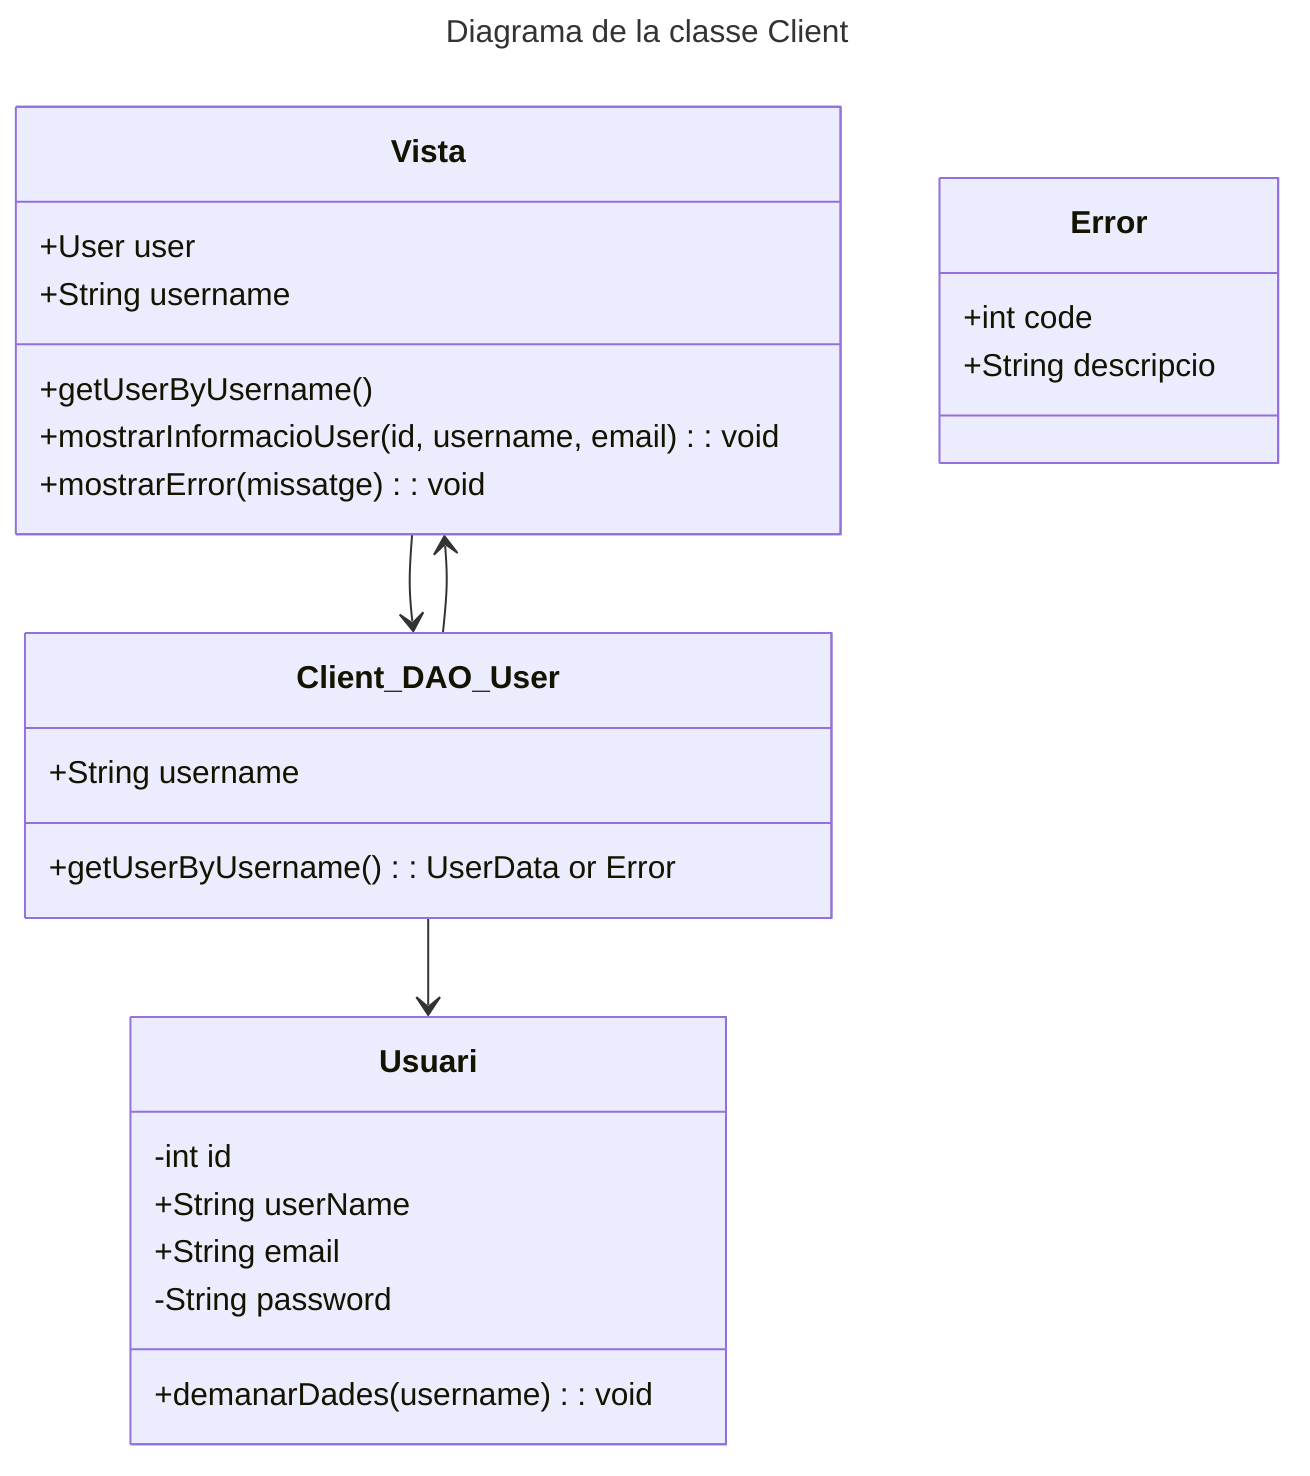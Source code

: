 ---
title: Diagrama de la classe Client
---
classDiagram
    Vista --> Client_DAO_User
    Client_DAO_User --> Usuari
    Client_DAO_User --> Vista
    
    class Vista{
        +User user
        +String username
        +getUserByUsername()
        +mostrarInformacioUser(id, username, email): void
        +mostrarError(missatge): void
    }

    class Client_DAO_User{
    +String username
        +getUserByUsername(): UserData or Error
        %% +enviarPeticioHTTP(username, password): void
        %% +processarRespostaHTTP(resposta): void
    }

    class Usuari{
        -int id
        +String userName
        +String email
        -String password
        +demanarDades(username): void
    }
    class Error{
        +int code
        +String descripcio
    }